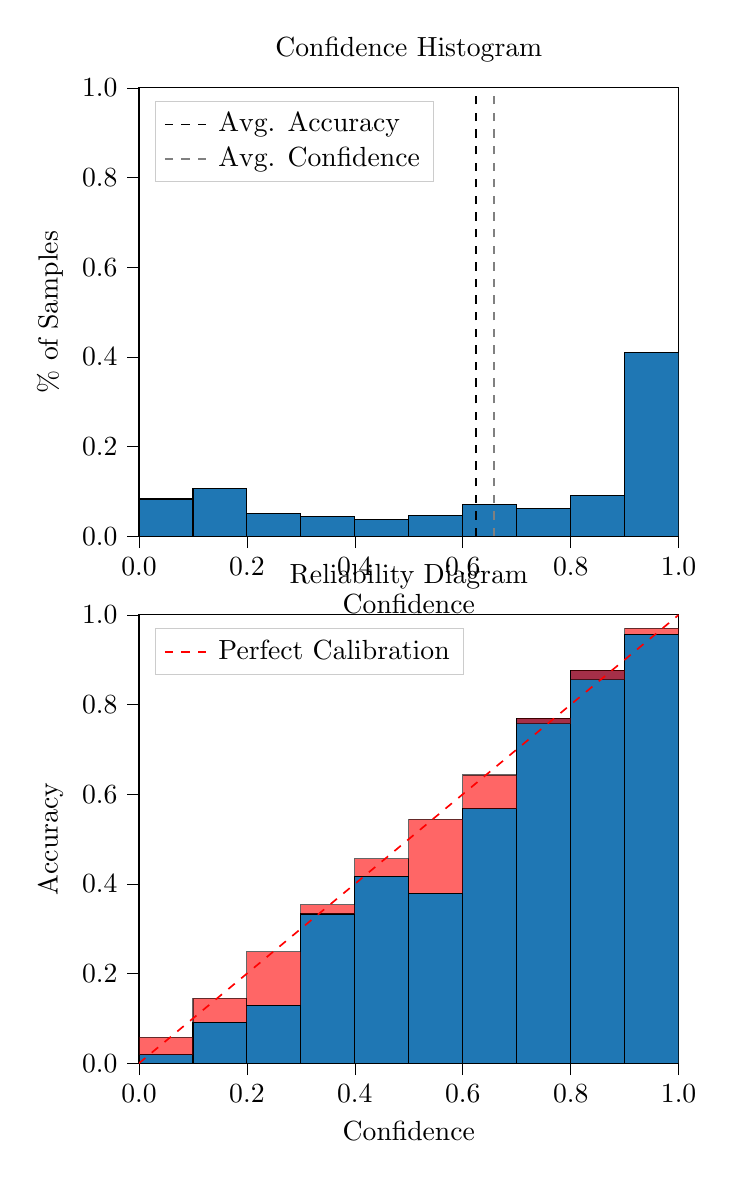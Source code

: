 % This file was created by tikzplotlib v0.9.8.
\begin{tikzpicture}

\definecolor{color0}{rgb}{0.122,0.467,0.706}

\begin{groupplot}[group style={group size=1 by 2}]
\nextgroupplot[
legend cell align={left},
legend style={
  fill opacity=0.8,
  draw opacity=1,
  text opacity=1,
  at={(0.03,0.97)},
  anchor=north west,
  draw=white!80!black
},
tick align=outside,
tick pos=left,
title={Confidence Histogram},
x grid style={white!69.02!black},
xlabel={Confidence},
xmin=0, xmax=1,
xtick style={color=black},
xtick={0,0.2,0.4,0.6,0.8,1},
xticklabels={0.0,0.2,0.4,0.6,0.8,1.0},
y grid style={white!69.02!black},
ylabel={\% of Samples},
ymin=0, ymax=1,
ytick style={color=black},
ytick={0,0.2,0.4,0.6,0.8,1},
yticklabels={0.0,0.2,0.4,0.6,0.8,1.0}
]
\draw[draw=black,fill=color0] (axis cs:-6.939e-18,0) rectangle (axis cs:0.1,0.083);
\draw[draw=black,fill=color0] (axis cs:0.1,0) rectangle (axis cs:0.2,0.106);
\draw[draw=black,fill=color0] (axis cs:0.2,0) rectangle (axis cs:0.3,0.05);
\draw[draw=black,fill=color0] (axis cs:0.3,0) rectangle (axis cs:0.4,0.043);
\draw[draw=black,fill=color0] (axis cs:0.4,0) rectangle (axis cs:0.5,0.038);
\draw[draw=black,fill=color0] (axis cs:0.5,0) rectangle (axis cs:0.6,0.046);
\draw[draw=black,fill=color0] (axis cs:0.6,0) rectangle (axis cs:0.7,0.071);
\draw[draw=black,fill=color0] (axis cs:0.7,0) rectangle (axis cs:0.8,0.062);
\draw[draw=black,fill=color0] (axis cs:0.8,0) rectangle (axis cs:0.9,0.091);
\draw[draw=black,fill=color0] (axis cs:0.9,0) rectangle (axis cs:1,0.409);
\addplot [semithick, black, dashed]
table {%
0.625 0
0.625 1
};
\addlegendentry{Avg. Accuracy}
\addplot [semithick, white!50.196!black, dashed]
table {%
0.658 0
0.658 1
};
\addlegendentry{Avg. Confidence}

\nextgroupplot[
legend cell align={left},
legend style={
  fill opacity=0.8,
  draw opacity=1,
  text opacity=1,
  at={(0.03,0.97)},
  anchor=north west,
  draw=white!80!black
},
tick align=outside,
tick pos=left,
title={Reliability Diagram},
x grid style={white!69.02!black},
xlabel={Confidence},
xmin=0, xmax=1,
xtick style={color=black},
xtick={0,0.2,0.4,0.6,0.8,1},
xticklabels={0.0,0.2,0.4,0.6,0.8,1.0},
y grid style={white!69.02!black},
ylabel={Accuracy},
ymin=0, ymax=1,
ytick style={color=black},
ytick={0,0.2,0.4,0.6,0.8,1},
yticklabels={0.0,0.2,0.4,0.6,0.8,1.0}
]
\draw[draw=black,fill=color0] (axis cs:-6.939e-18,0) rectangle (axis cs:0.1,0.019);
\draw[draw=black,fill=color0] (axis cs:0.1,0) rectangle (axis cs:0.2,0.091);
\draw[draw=black,fill=color0] (axis cs:0.2,0) rectangle (axis cs:0.3,0.129);
\draw[draw=black,fill=color0] (axis cs:0.3,0) rectangle (axis cs:0.4,0.333);
\draw[draw=black,fill=color0] (axis cs:0.4,0) rectangle (axis cs:0.5,0.417);
\draw[draw=black,fill=color0] (axis cs:0.5,0) rectangle (axis cs:0.6,0.379);
\draw[draw=black,fill=color0] (axis cs:0.6,0) rectangle (axis cs:0.7,0.568);
\draw[draw=black,fill=color0] (axis cs:0.7,0) rectangle (axis cs:0.8,0.769);
\draw[draw=black,fill=color0] (axis cs:0.8,0) rectangle (axis cs:0.9,0.877);
\draw[draw=black,fill=color0] (axis cs:0.9,0) rectangle (axis cs:1,0.957);
\draw[draw=black,fill=red,opacity=0.6] (axis cs:-6.939e-18,0.019) rectangle (axis cs:0.1,0.058);
\draw[draw=black,fill=red,opacity=0.6] (axis cs:0.1,0.091) rectangle (axis cs:0.2,0.145);
\draw[draw=black,fill=red,opacity=0.6] (axis cs:0.2,0.129) rectangle (axis cs:0.3,0.249);
\draw[draw=black,fill=red,opacity=0.6] (axis cs:0.3,0.333) rectangle (axis cs:0.4,0.354);
\draw[draw=black,fill=red,opacity=0.6] (axis cs:0.4,0.417) rectangle (axis cs:0.5,0.456);
\draw[draw=black,fill=red,opacity=0.6] (axis cs:0.5,0.379) rectangle (axis cs:0.6,0.544);
\draw[draw=black,fill=red,opacity=0.6] (axis cs:0.6,0.568) rectangle (axis cs:0.7,0.643);
\draw[draw=black,fill=red,opacity=0.6] (axis cs:0.7,0.769) rectangle (axis cs:0.8,0.757);
\draw[draw=black,fill=red,opacity=0.6] (axis cs:0.8,0.877) rectangle (axis cs:0.9,0.855);
\draw[draw=black,fill=red,opacity=0.6] (axis cs:0.9,0.957) rectangle (axis cs:1,0.97);
\addplot [semithick, red, dashed]
table {%
0 0
1 1
};
\addlegendentry{Perfect Calibration}
\end{groupplot}

\end{tikzpicture}
